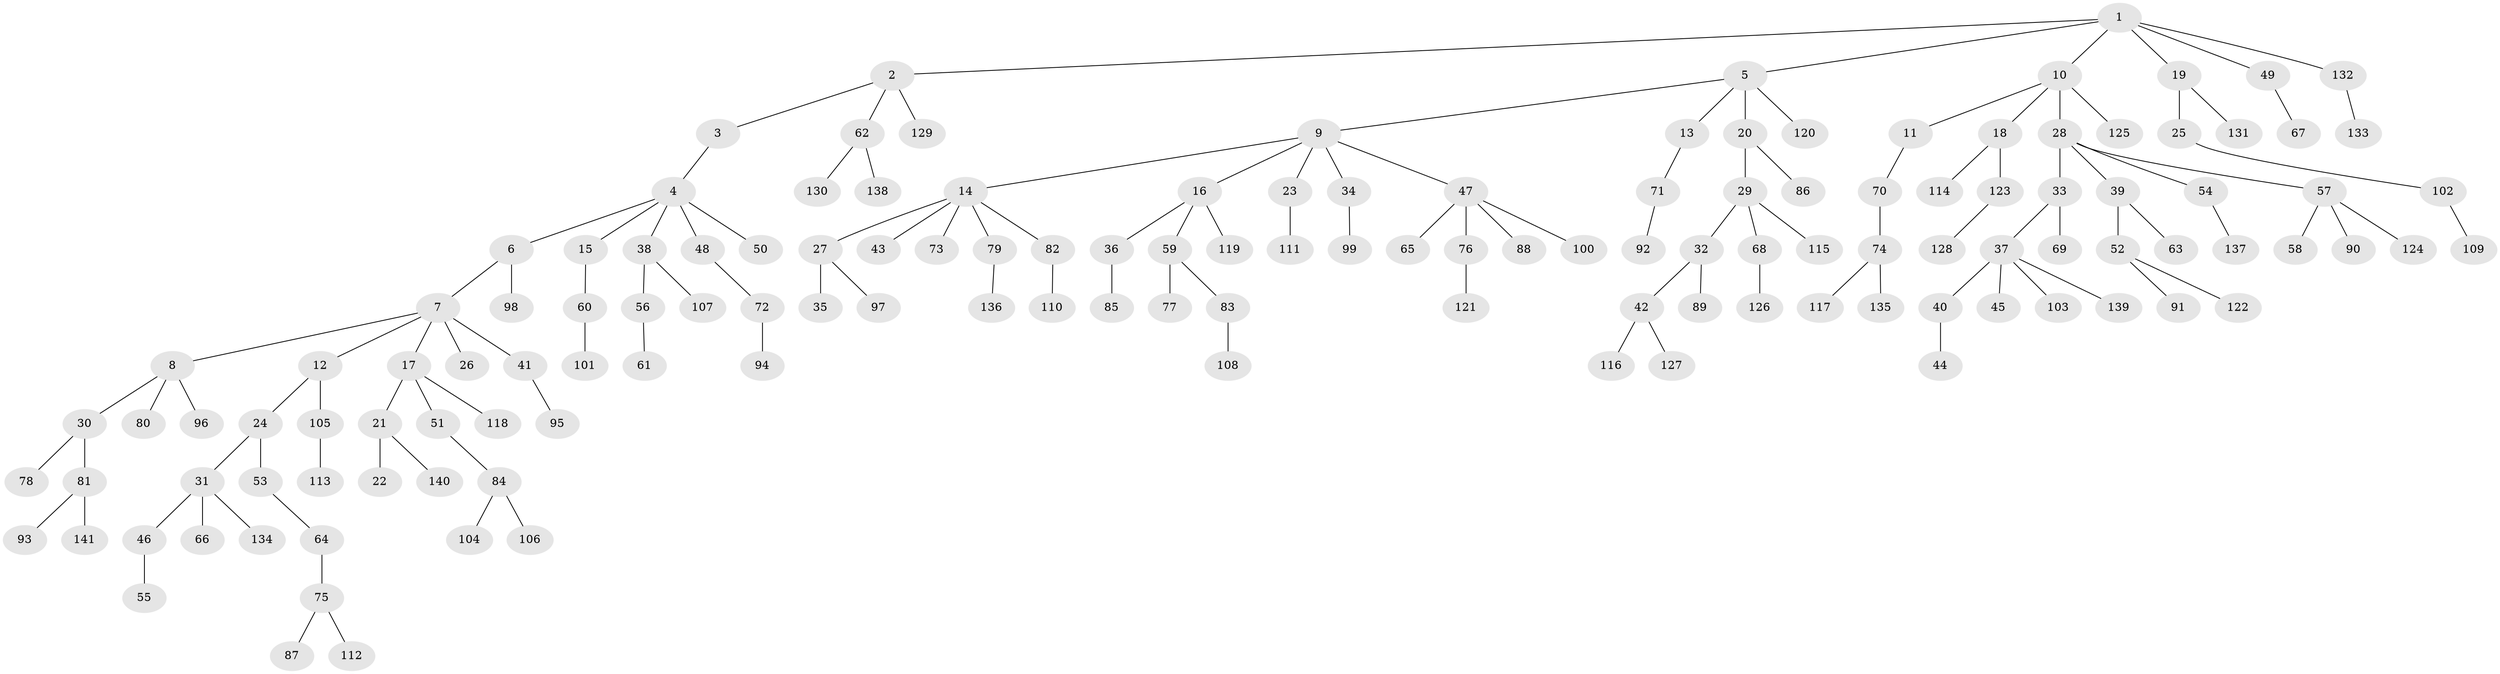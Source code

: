 // Generated by graph-tools (version 1.1) at 2025/02/03/09/25 03:02:20]
// undirected, 141 vertices, 140 edges
graph export_dot {
graph [start="1"]
  node [color=gray90,style=filled];
  1;
  2;
  3;
  4;
  5;
  6;
  7;
  8;
  9;
  10;
  11;
  12;
  13;
  14;
  15;
  16;
  17;
  18;
  19;
  20;
  21;
  22;
  23;
  24;
  25;
  26;
  27;
  28;
  29;
  30;
  31;
  32;
  33;
  34;
  35;
  36;
  37;
  38;
  39;
  40;
  41;
  42;
  43;
  44;
  45;
  46;
  47;
  48;
  49;
  50;
  51;
  52;
  53;
  54;
  55;
  56;
  57;
  58;
  59;
  60;
  61;
  62;
  63;
  64;
  65;
  66;
  67;
  68;
  69;
  70;
  71;
  72;
  73;
  74;
  75;
  76;
  77;
  78;
  79;
  80;
  81;
  82;
  83;
  84;
  85;
  86;
  87;
  88;
  89;
  90;
  91;
  92;
  93;
  94;
  95;
  96;
  97;
  98;
  99;
  100;
  101;
  102;
  103;
  104;
  105;
  106;
  107;
  108;
  109;
  110;
  111;
  112;
  113;
  114;
  115;
  116;
  117;
  118;
  119;
  120;
  121;
  122;
  123;
  124;
  125;
  126;
  127;
  128;
  129;
  130;
  131;
  132;
  133;
  134;
  135;
  136;
  137;
  138;
  139;
  140;
  141;
  1 -- 2;
  1 -- 5;
  1 -- 10;
  1 -- 19;
  1 -- 49;
  1 -- 132;
  2 -- 3;
  2 -- 62;
  2 -- 129;
  3 -- 4;
  4 -- 6;
  4 -- 15;
  4 -- 38;
  4 -- 48;
  4 -- 50;
  5 -- 9;
  5 -- 13;
  5 -- 20;
  5 -- 120;
  6 -- 7;
  6 -- 98;
  7 -- 8;
  7 -- 12;
  7 -- 17;
  7 -- 26;
  7 -- 41;
  8 -- 30;
  8 -- 80;
  8 -- 96;
  9 -- 14;
  9 -- 16;
  9 -- 23;
  9 -- 34;
  9 -- 47;
  10 -- 11;
  10 -- 18;
  10 -- 28;
  10 -- 125;
  11 -- 70;
  12 -- 24;
  12 -- 105;
  13 -- 71;
  14 -- 27;
  14 -- 43;
  14 -- 73;
  14 -- 79;
  14 -- 82;
  15 -- 60;
  16 -- 36;
  16 -- 59;
  16 -- 119;
  17 -- 21;
  17 -- 51;
  17 -- 118;
  18 -- 114;
  18 -- 123;
  19 -- 25;
  19 -- 131;
  20 -- 29;
  20 -- 86;
  21 -- 22;
  21 -- 140;
  23 -- 111;
  24 -- 31;
  24 -- 53;
  25 -- 102;
  27 -- 35;
  27 -- 97;
  28 -- 33;
  28 -- 39;
  28 -- 54;
  28 -- 57;
  29 -- 32;
  29 -- 68;
  29 -- 115;
  30 -- 78;
  30 -- 81;
  31 -- 46;
  31 -- 66;
  31 -- 134;
  32 -- 42;
  32 -- 89;
  33 -- 37;
  33 -- 69;
  34 -- 99;
  36 -- 85;
  37 -- 40;
  37 -- 45;
  37 -- 103;
  37 -- 139;
  38 -- 56;
  38 -- 107;
  39 -- 52;
  39 -- 63;
  40 -- 44;
  41 -- 95;
  42 -- 116;
  42 -- 127;
  46 -- 55;
  47 -- 65;
  47 -- 76;
  47 -- 88;
  47 -- 100;
  48 -- 72;
  49 -- 67;
  51 -- 84;
  52 -- 91;
  52 -- 122;
  53 -- 64;
  54 -- 137;
  56 -- 61;
  57 -- 58;
  57 -- 90;
  57 -- 124;
  59 -- 77;
  59 -- 83;
  60 -- 101;
  62 -- 130;
  62 -- 138;
  64 -- 75;
  68 -- 126;
  70 -- 74;
  71 -- 92;
  72 -- 94;
  74 -- 117;
  74 -- 135;
  75 -- 87;
  75 -- 112;
  76 -- 121;
  79 -- 136;
  81 -- 93;
  81 -- 141;
  82 -- 110;
  83 -- 108;
  84 -- 104;
  84 -- 106;
  102 -- 109;
  105 -- 113;
  123 -- 128;
  132 -- 133;
}
